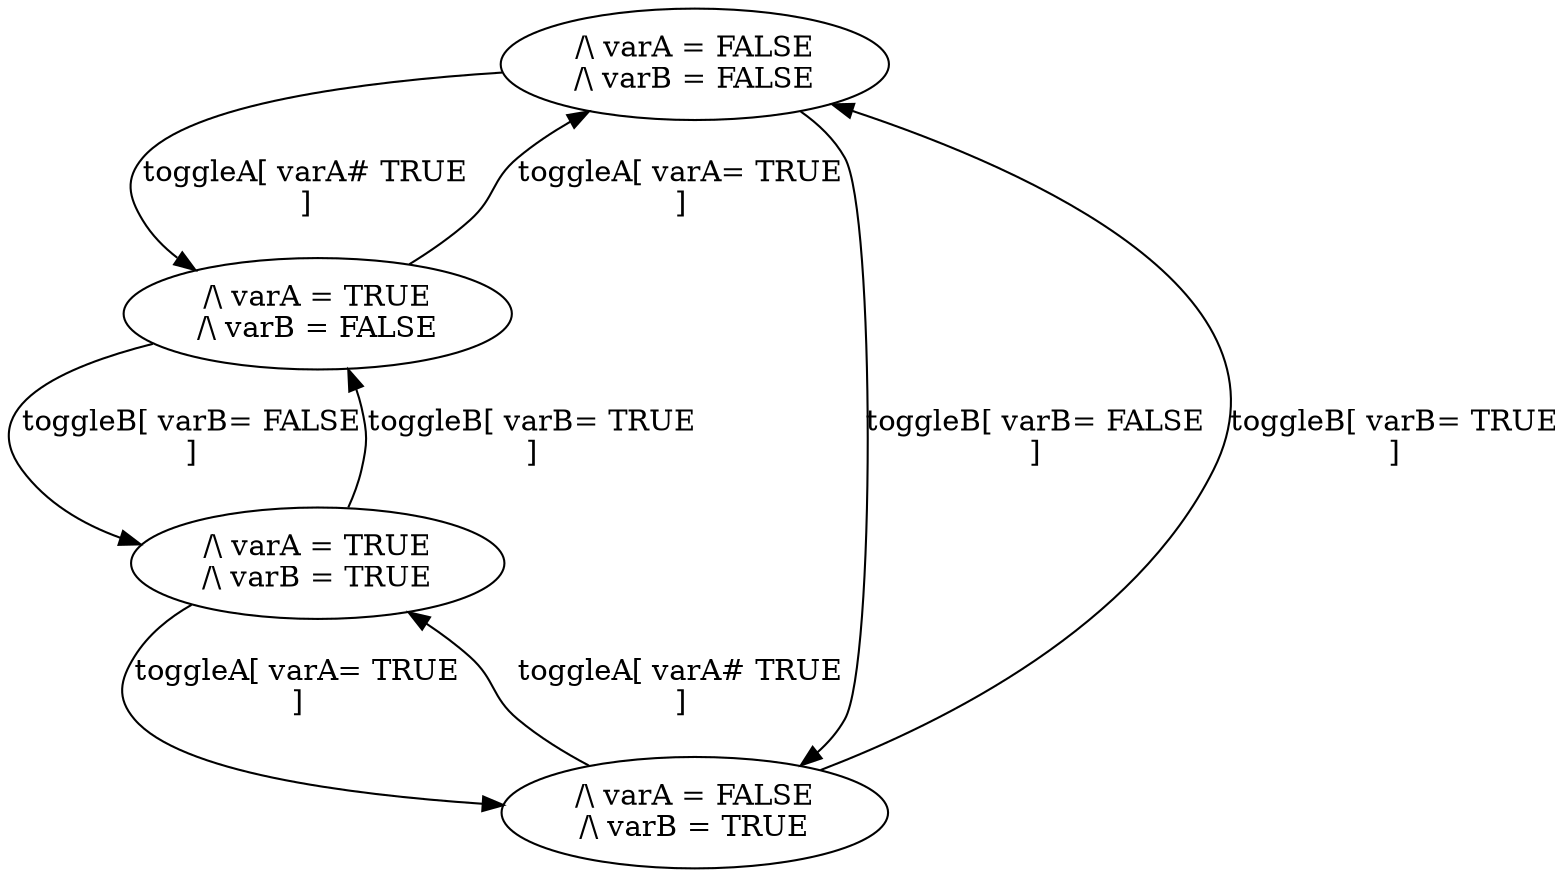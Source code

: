 digraph test {
"/\\ varA = FALSE
/\\ varB = FALSE
" -> "/\\ varA = TRUE
/\\ varB = FALSE
" [label="toggleA\[ varA# TRUE
\]"];
"/\\ varA = FALSE
/\\ varB = FALSE
" -> "/\\ varA = FALSE
/\\ varB = TRUE
" [label="toggleB\[ varB= FALSE
\]"];
"/\\ varA = TRUE
/\\ varB = FALSE
" -> "/\\ varA = FALSE
/\\ varB = FALSE
" [label="toggleA\[ varA= TRUE
\]"];
"/\\ varA = TRUE
/\\ varB = FALSE
" -> "/\\ varA = TRUE
/\\ varB = TRUE
" [label="toggleB\[ varB= FALSE
\]"];
"/\\ varA = FALSE
/\\ varB = TRUE
" -> "/\\ varA = TRUE
/\\ varB = TRUE
" [label="toggleA\[ varA# TRUE
\]"];
"/\\ varA = FALSE
/\\ varB = TRUE
" -> "/\\ varA = FALSE
/\\ varB = FALSE
" [label="toggleB\[ varB= TRUE
\]"];
"/\\ varA = TRUE
/\\ varB = TRUE
" -> "/\\ varA = FALSE
/\\ varB = TRUE
" [label="toggleA\[ varA= TRUE
\]"];
"/\\ varA = TRUE
/\\ varB = TRUE
" -> "/\\ varA = TRUE
/\\ varB = FALSE
" [label="toggleB\[ varB= TRUE
\]"];
}
